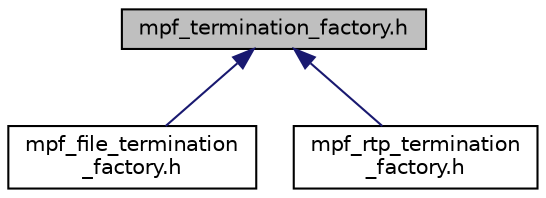 digraph "mpf_termination_factory.h"
{
  edge [fontname="Helvetica",fontsize="10",labelfontname="Helvetica",labelfontsize="10"];
  node [fontname="Helvetica",fontsize="10",shape=record];
  Node10 [label="mpf_termination_factory.h",height=0.2,width=0.4,color="black", fillcolor="grey75", style="filled", fontcolor="black"];
  Node10 -> Node11 [dir="back",color="midnightblue",fontsize="10",style="solid",fontname="Helvetica"];
  Node11 [label="mpf_file_termination\l_factory.h",height=0.2,width=0.4,color="black", fillcolor="white", style="filled",URL="$mpf__file__termination__factory_8h.html",tooltip="MPF File Termination Factory. "];
  Node10 -> Node12 [dir="back",color="midnightblue",fontsize="10",style="solid",fontname="Helvetica"];
  Node12 [label="mpf_rtp_termination\l_factory.h",height=0.2,width=0.4,color="black", fillcolor="white", style="filled",URL="$mpf__rtp__termination__factory_8h.html",tooltip="MPF RTP Termination Factory. "];
}
